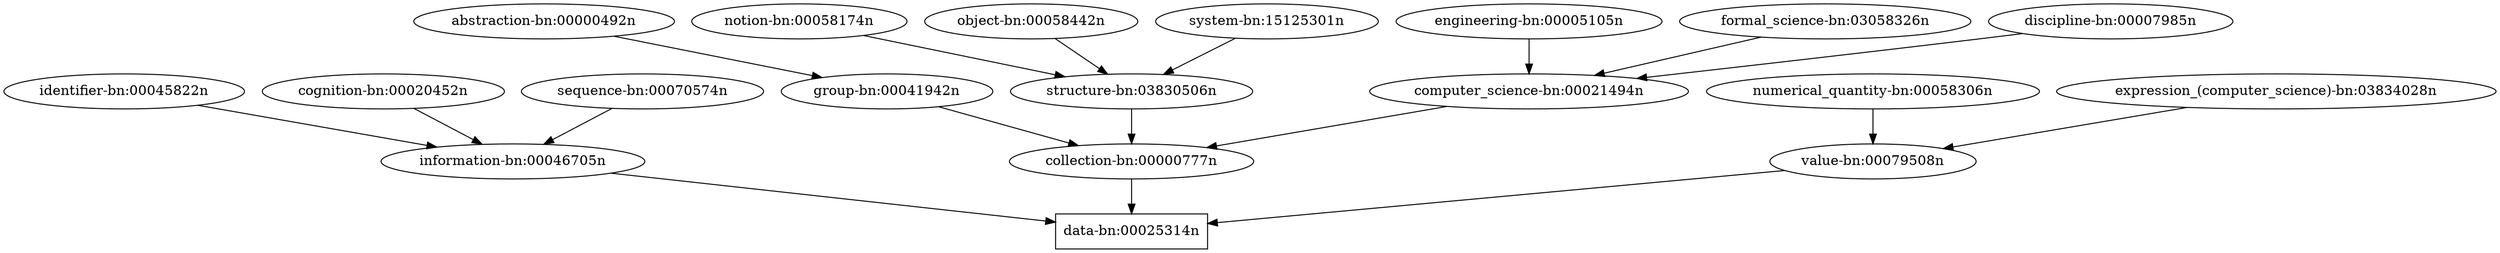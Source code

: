 digraph G {
"data-bn:00025314n" [shape=rectangle]
"information-bn:00046705n" -> "data-bn:00025314n"
"collection-bn:00000777n" -> "data-bn:00025314n"
"value-bn:00079508n" -> "data-bn:00025314n"
"group-bn:00041942n" -> "collection-bn:00000777n"
"structure-bn:03830506n" -> "collection-bn:00000777n"
"computer_science-bn:00021494n" -> "collection-bn:00000777n"
"abstraction-bn:00000492n" -> "group-bn:00041942n"
"engineering-bn:00005105n" -> "computer_science-bn:00021494n"
"formal_science-bn:03058326n" -> "computer_science-bn:00021494n"
"discipline-bn:00007985n" -> "computer_science-bn:00021494n"
"notion-bn:00058174n" -> "structure-bn:03830506n"
"object-bn:00058442n" -> "structure-bn:03830506n"
"system-bn:15125301n" -> "structure-bn:03830506n"
"numerical_quantity-bn:00058306n" -> "value-bn:00079508n"
"expression_(computer_science)-bn:03834028n" -> "value-bn:00079508n"
"identifier-bn:00045822n" -> "information-bn:00046705n"
"cognition-bn:00020452n" -> "information-bn:00046705n"
"sequence-bn:00070574n" -> "information-bn:00046705n"
}
